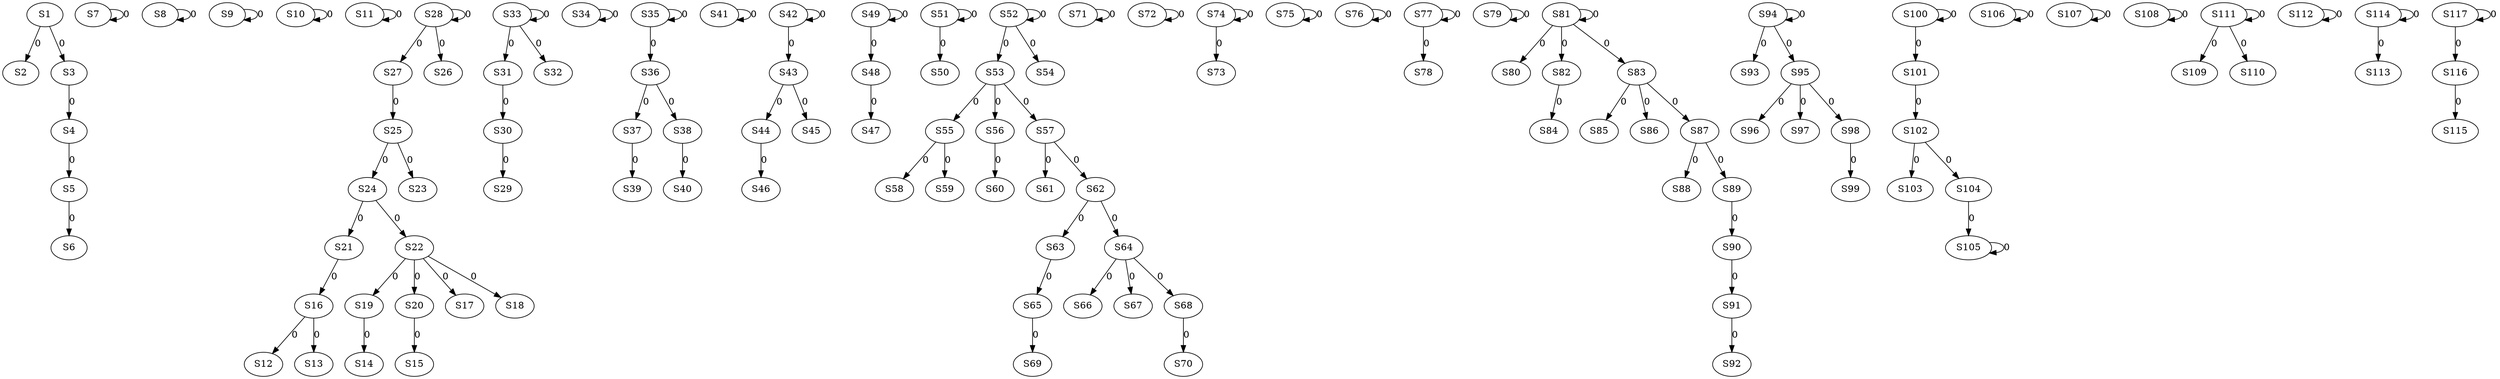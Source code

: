 strict digraph {
	S1 -> S2 [ label = 0 ];
	S1 -> S3 [ label = 0 ];
	S3 -> S4 [ label = 0 ];
	S4 -> S5 [ label = 0 ];
	S5 -> S6 [ label = 0 ];
	S7 -> S7 [ label = 0 ];
	S8 -> S8 [ label = 0 ];
	S9 -> S9 [ label = 0 ];
	S10 -> S10 [ label = 0 ];
	S11 -> S11 [ label = 0 ];
	S16 -> S12 [ label = 0 ];
	S16 -> S13 [ label = 0 ];
	S19 -> S14 [ label = 0 ];
	S20 -> S15 [ label = 0 ];
	S21 -> S16 [ label = 0 ];
	S22 -> S17 [ label = 0 ];
	S22 -> S18 [ label = 0 ];
	S22 -> S19 [ label = 0 ];
	S22 -> S20 [ label = 0 ];
	S24 -> S21 [ label = 0 ];
	S24 -> S22 [ label = 0 ];
	S25 -> S23 [ label = 0 ];
	S25 -> S24 [ label = 0 ];
	S27 -> S25 [ label = 0 ];
	S28 -> S26 [ label = 0 ];
	S28 -> S27 [ label = 0 ];
	S28 -> S28 [ label = 0 ];
	S30 -> S29 [ label = 0 ];
	S31 -> S30 [ label = 0 ];
	S33 -> S31 [ label = 0 ];
	S33 -> S32 [ label = 0 ];
	S33 -> S33 [ label = 0 ];
	S34 -> S34 [ label = 0 ];
	S35 -> S35 [ label = 0 ];
	S35 -> S36 [ label = 0 ];
	S36 -> S37 [ label = 0 ];
	S36 -> S38 [ label = 0 ];
	S37 -> S39 [ label = 0 ];
	S38 -> S40 [ label = 0 ];
	S41 -> S41 [ label = 0 ];
	S42 -> S42 [ label = 0 ];
	S42 -> S43 [ label = 0 ];
	S43 -> S44 [ label = 0 ];
	S43 -> S45 [ label = 0 ];
	S44 -> S46 [ label = 0 ];
	S48 -> S47 [ label = 0 ];
	S49 -> S48 [ label = 0 ];
	S49 -> S49 [ label = 0 ];
	S51 -> S50 [ label = 0 ];
	S51 -> S51 [ label = 0 ];
	S52 -> S52 [ label = 0 ];
	S52 -> S53 [ label = 0 ];
	S52 -> S54 [ label = 0 ];
	S53 -> S55 [ label = 0 ];
	S53 -> S56 [ label = 0 ];
	S53 -> S57 [ label = 0 ];
	S55 -> S58 [ label = 0 ];
	S55 -> S59 [ label = 0 ];
	S56 -> S60 [ label = 0 ];
	S57 -> S61 [ label = 0 ];
	S57 -> S62 [ label = 0 ];
	S62 -> S63 [ label = 0 ];
	S62 -> S64 [ label = 0 ];
	S63 -> S65 [ label = 0 ];
	S64 -> S66 [ label = 0 ];
	S64 -> S67 [ label = 0 ];
	S64 -> S68 [ label = 0 ];
	S65 -> S69 [ label = 0 ];
	S68 -> S70 [ label = 0 ];
	S71 -> S71 [ label = 0 ];
	S72 -> S72 [ label = 0 ];
	S74 -> S73 [ label = 0 ];
	S74 -> S74 [ label = 0 ];
	S75 -> S75 [ label = 0 ];
	S76 -> S76 [ label = 0 ];
	S77 -> S77 [ label = 0 ];
	S77 -> S78 [ label = 0 ];
	S79 -> S79 [ label = 0 ];
	S81 -> S80 [ label = 0 ];
	S81 -> S81 [ label = 0 ];
	S81 -> S82 [ label = 0 ];
	S81 -> S83 [ label = 0 ];
	S82 -> S84 [ label = 0 ];
	S83 -> S85 [ label = 0 ];
	S83 -> S86 [ label = 0 ];
	S83 -> S87 [ label = 0 ];
	S87 -> S88 [ label = 0 ];
	S87 -> S89 [ label = 0 ];
	S89 -> S90 [ label = 0 ];
	S90 -> S91 [ label = 0 ];
	S91 -> S92 [ label = 0 ];
	S94 -> S93 [ label = 0 ];
	S94 -> S94 [ label = 0 ];
	S94 -> S95 [ label = 0 ];
	S95 -> S96 [ label = 0 ];
	S95 -> S97 [ label = 0 ];
	S95 -> S98 [ label = 0 ];
	S98 -> S99 [ label = 0 ];
	S100 -> S100 [ label = 0 ];
	S100 -> S101 [ label = 0 ];
	S101 -> S102 [ label = 0 ];
	S102 -> S103 [ label = 0 ];
	S102 -> S104 [ label = 0 ];
	S104 -> S105 [ label = 0 ];
	S106 -> S106 [ label = 0 ];
	S107 -> S107 [ label = 0 ];
	S108 -> S108 [ label = 0 ];
	S111 -> S109 [ label = 0 ];
	S111 -> S110 [ label = 0 ];
	S111 -> S111 [ label = 0 ];
	S112 -> S112 [ label = 0 ];
	S114 -> S113 [ label = 0 ];
	S114 -> S114 [ label = 0 ];
	S116 -> S115 [ label = 0 ];
	S117 -> S116 [ label = 0 ];
	S117 -> S117 [ label = 0 ];
	S105 -> S105 [ label = 0 ];
}